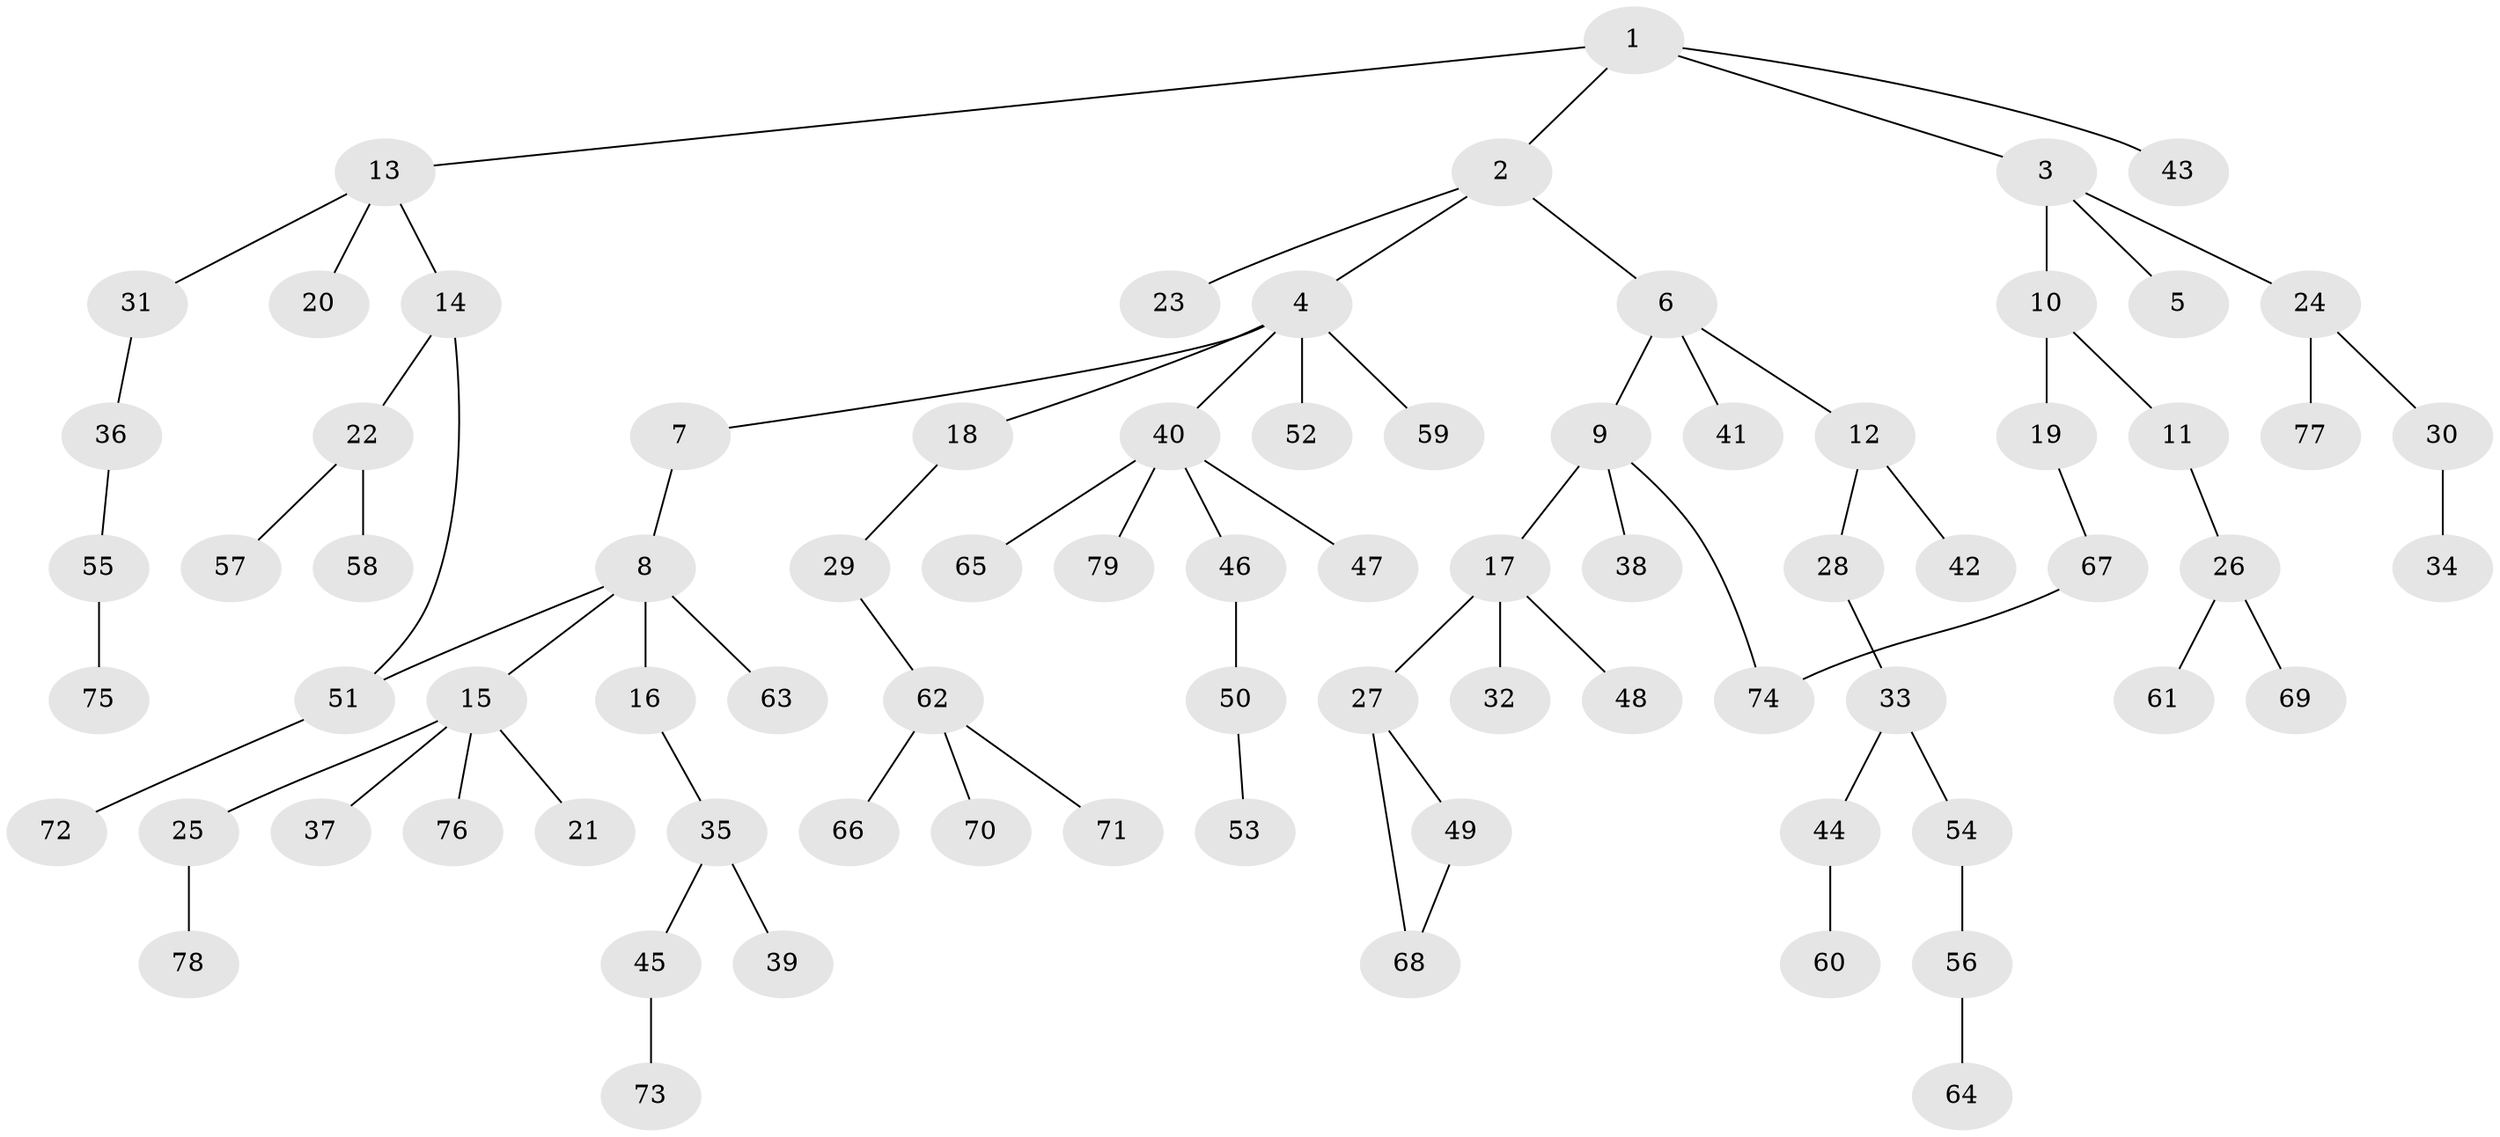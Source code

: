 // original degree distribution, {5: 0.06306306306306306, 7: 0.009009009009009009, 2: 0.1981981981981982, 4: 0.04504504504504504, 3: 0.15315315315315314, 6: 0.018018018018018018, 1: 0.5135135135135135}
// Generated by graph-tools (version 1.1) at 2025/49/03/04/25 22:49:11]
// undirected, 79 vertices, 81 edges
graph export_dot {
  node [color=gray90,style=filled];
  1;
  2;
  3;
  4;
  5;
  6;
  7;
  8;
  9;
  10;
  11;
  12;
  13;
  14;
  15;
  16;
  17;
  18;
  19;
  20;
  21;
  22;
  23;
  24;
  25;
  26;
  27;
  28;
  29;
  30;
  31;
  32;
  33;
  34;
  35;
  36;
  37;
  38;
  39;
  40;
  41;
  42;
  43;
  44;
  45;
  46;
  47;
  48;
  49;
  50;
  51;
  52;
  53;
  54;
  55;
  56;
  57;
  58;
  59;
  60;
  61;
  62;
  63;
  64;
  65;
  66;
  67;
  68;
  69;
  70;
  71;
  72;
  73;
  74;
  75;
  76;
  77;
  78;
  79;
  1 -- 2 [weight=1.0];
  1 -- 3 [weight=1.0];
  1 -- 13 [weight=1.0];
  1 -- 43 [weight=1.0];
  2 -- 4 [weight=1.0];
  2 -- 6 [weight=1.0];
  2 -- 23 [weight=1.0];
  3 -- 5 [weight=1.0];
  3 -- 10 [weight=1.0];
  3 -- 24 [weight=1.0];
  4 -- 7 [weight=1.0];
  4 -- 18 [weight=1.0];
  4 -- 40 [weight=1.0];
  4 -- 52 [weight=1.0];
  4 -- 59 [weight=1.0];
  6 -- 9 [weight=1.0];
  6 -- 12 [weight=1.0];
  6 -- 41 [weight=1.0];
  7 -- 8 [weight=1.0];
  8 -- 15 [weight=1.0];
  8 -- 16 [weight=1.0];
  8 -- 51 [weight=1.0];
  8 -- 63 [weight=1.0];
  9 -- 17 [weight=1.0];
  9 -- 38 [weight=1.0];
  9 -- 74 [weight=1.0];
  10 -- 11 [weight=1.0];
  10 -- 19 [weight=1.0];
  11 -- 26 [weight=1.0];
  12 -- 28 [weight=1.0];
  12 -- 42 [weight=1.0];
  13 -- 14 [weight=1.0];
  13 -- 20 [weight=1.0];
  13 -- 31 [weight=1.0];
  14 -- 22 [weight=1.0];
  14 -- 51 [weight=1.0];
  15 -- 21 [weight=1.0];
  15 -- 25 [weight=1.0];
  15 -- 37 [weight=1.0];
  15 -- 76 [weight=1.0];
  16 -- 35 [weight=1.0];
  17 -- 27 [weight=1.0];
  17 -- 32 [weight=1.0];
  17 -- 48 [weight=1.0];
  18 -- 29 [weight=1.0];
  19 -- 67 [weight=1.0];
  22 -- 57 [weight=1.0];
  22 -- 58 [weight=1.0];
  24 -- 30 [weight=1.0];
  24 -- 77 [weight=1.0];
  25 -- 78 [weight=1.0];
  26 -- 61 [weight=1.0];
  26 -- 69 [weight=1.0];
  27 -- 49 [weight=1.0];
  27 -- 68 [weight=1.0];
  28 -- 33 [weight=1.0];
  29 -- 62 [weight=1.0];
  30 -- 34 [weight=1.0];
  31 -- 36 [weight=1.0];
  33 -- 44 [weight=1.0];
  33 -- 54 [weight=1.0];
  35 -- 39 [weight=1.0];
  35 -- 45 [weight=1.0];
  36 -- 55 [weight=1.0];
  40 -- 46 [weight=1.0];
  40 -- 47 [weight=1.0];
  40 -- 65 [weight=1.0];
  40 -- 79 [weight=1.0];
  44 -- 60 [weight=1.0];
  45 -- 73 [weight=1.0];
  46 -- 50 [weight=1.0];
  49 -- 68 [weight=1.0];
  50 -- 53 [weight=1.0];
  51 -- 72 [weight=1.0];
  54 -- 56 [weight=1.0];
  55 -- 75 [weight=1.0];
  56 -- 64 [weight=1.0];
  62 -- 66 [weight=1.0];
  62 -- 70 [weight=1.0];
  62 -- 71 [weight=1.0];
  67 -- 74 [weight=1.0];
}
